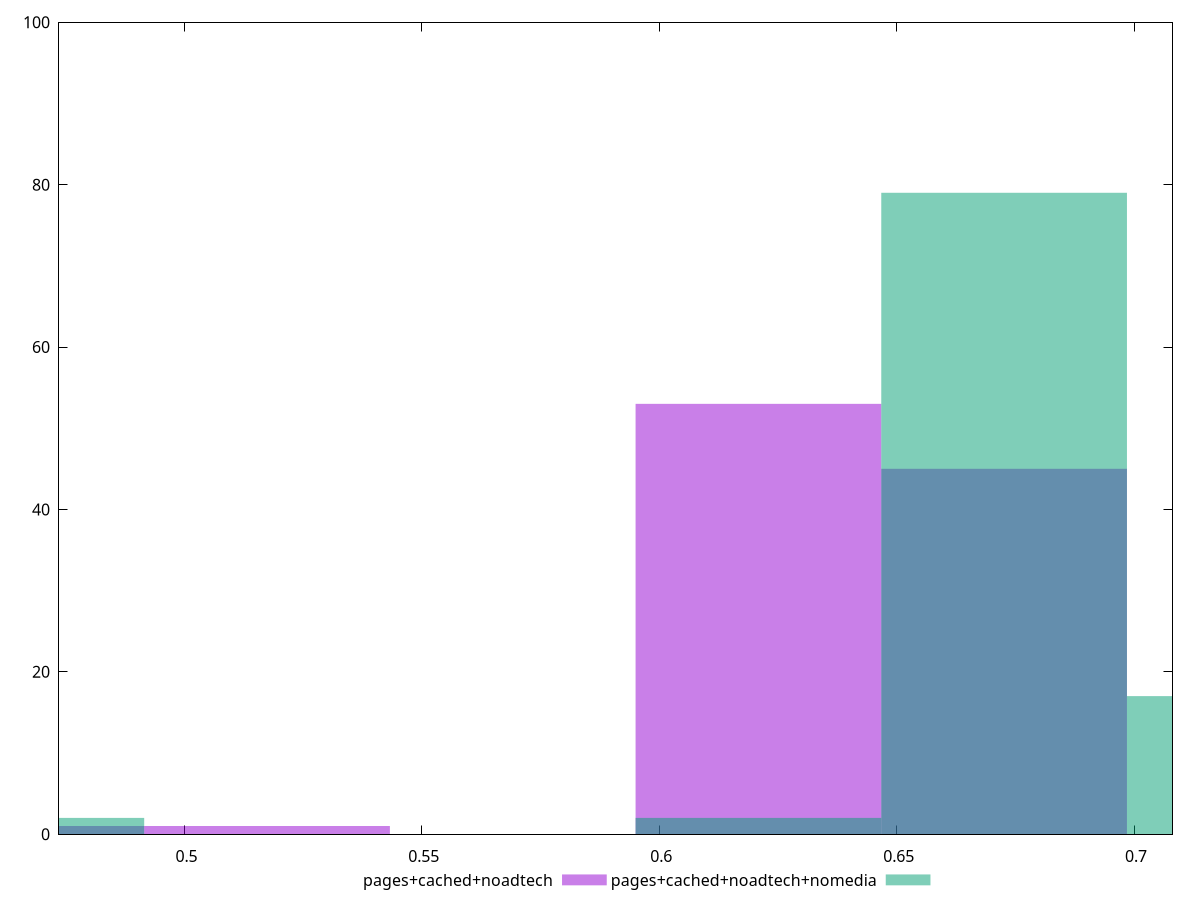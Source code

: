 reset

$pagesCachedNoadtech <<EOF
0.46566467318094507 1
0.5174051924232723 1
0.6208862309079267 53
0.672626750150254 45
EOF

$pagesCachedNoadtechNomedia <<EOF
0.46566467318094507 2
0.672626750150254 79
0.6208862309079267 2
0.7243672693925811 17
EOF

set key outside below
set boxwidth 0.051740519242327226
set xrange [0.47359489888930234:0.708087063985229]
set yrange [0:100]
set trange [0:100]
set style fill transparent solid 0.5 noborder
set terminal svg size 640, 500 enhanced background rgb 'white'
set output "report_00017_2021-02-10T15-08-03.406Z/meta/pScore/comparison/histogram/2_vs_3.svg"

plot $pagesCachedNoadtech title "pages+cached+noadtech" with boxes, \
     $pagesCachedNoadtechNomedia title "pages+cached+noadtech+nomedia" with boxes

reset
